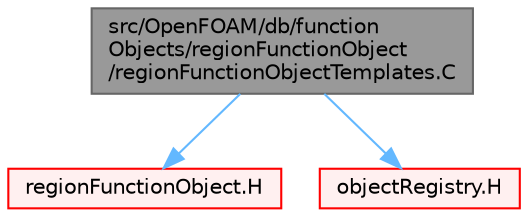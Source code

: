 digraph "src/OpenFOAM/db/functionObjects/regionFunctionObject/regionFunctionObjectTemplates.C"
{
 // LATEX_PDF_SIZE
  bgcolor="transparent";
  edge [fontname=Helvetica,fontsize=10,labelfontname=Helvetica,labelfontsize=10];
  node [fontname=Helvetica,fontsize=10,shape=box,height=0.2,width=0.4];
  Node1 [id="Node000001",label="src/OpenFOAM/db/function\lObjects/regionFunctionObject\l/regionFunctionObjectTemplates.C",height=0.2,width=0.4,color="gray40", fillcolor="grey60", style="filled", fontcolor="black",tooltip=" "];
  Node1 -> Node2 [id="edge1_Node000001_Node000002",color="steelblue1",style="solid",tooltip=" "];
  Node2 [id="Node000002",label="regionFunctionObject.H",height=0.2,width=0.4,color="red", fillcolor="#FFF0F0", style="filled",URL="$regionFunctionObject_8H.html",tooltip=" "];
  Node1 -> Node113 [id="edge2_Node000001_Node000113",color="steelblue1",style="solid",tooltip=" "];
  Node113 [id="Node000113",label="objectRegistry.H",height=0.2,width=0.4,color="red", fillcolor="#FFF0F0", style="filled",URL="$objectRegistry_8H.html",tooltip=" "];
}
